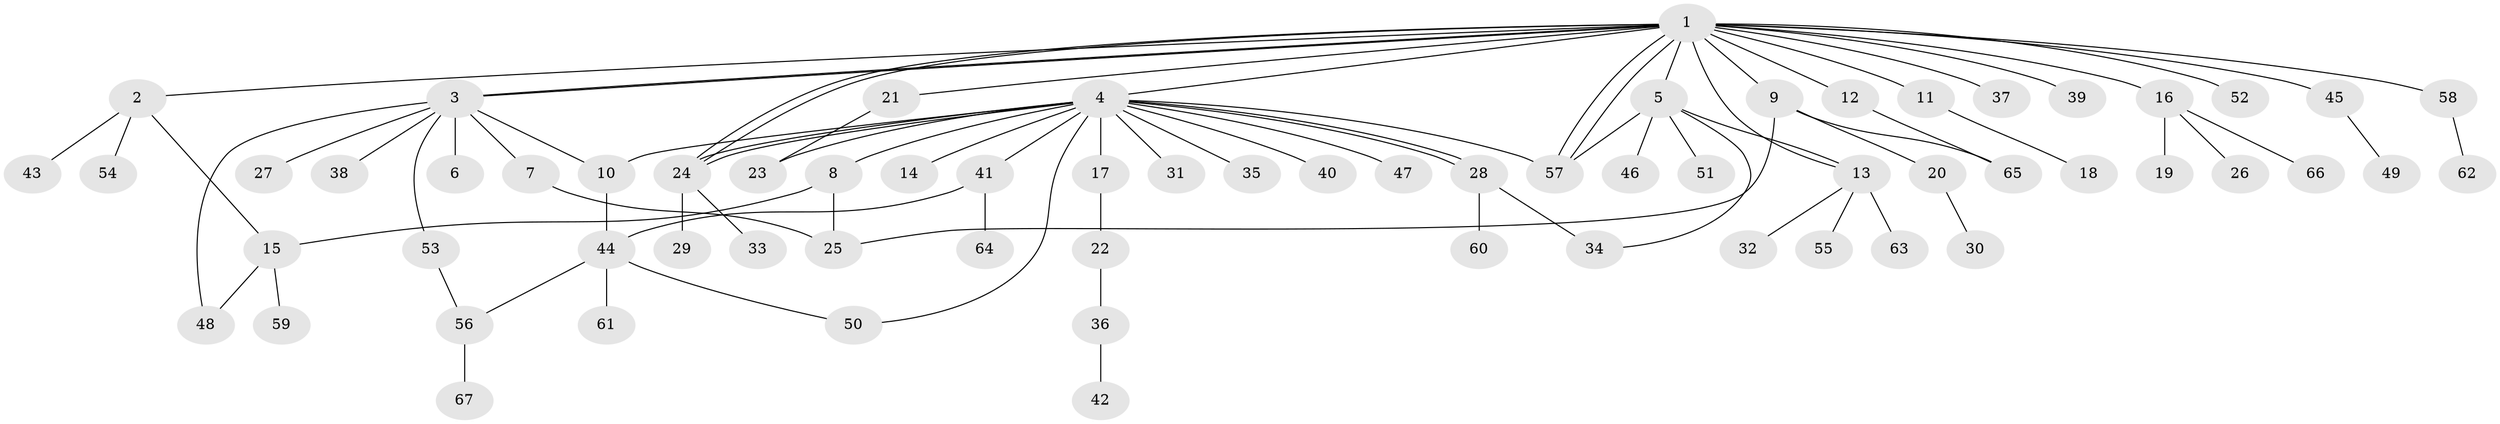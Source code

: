 // coarse degree distribution, {1: 0.9090909090909091, 20: 0.030303030303030304, 3: 0.030303030303030304, 11: 0.030303030303030304}
// Generated by graph-tools (version 1.1) at 2025/51/03/04/25 21:51:24]
// undirected, 67 vertices, 86 edges
graph export_dot {
graph [start="1"]
  node [color=gray90,style=filled];
  1;
  2;
  3;
  4;
  5;
  6;
  7;
  8;
  9;
  10;
  11;
  12;
  13;
  14;
  15;
  16;
  17;
  18;
  19;
  20;
  21;
  22;
  23;
  24;
  25;
  26;
  27;
  28;
  29;
  30;
  31;
  32;
  33;
  34;
  35;
  36;
  37;
  38;
  39;
  40;
  41;
  42;
  43;
  44;
  45;
  46;
  47;
  48;
  49;
  50;
  51;
  52;
  53;
  54;
  55;
  56;
  57;
  58;
  59;
  60;
  61;
  62;
  63;
  64;
  65;
  66;
  67;
  1 -- 2;
  1 -- 3;
  1 -- 3;
  1 -- 4;
  1 -- 5;
  1 -- 9;
  1 -- 11;
  1 -- 12;
  1 -- 13;
  1 -- 16;
  1 -- 21;
  1 -- 24;
  1 -- 24;
  1 -- 37;
  1 -- 39;
  1 -- 45;
  1 -- 52;
  1 -- 57;
  1 -- 57;
  1 -- 58;
  2 -- 15;
  2 -- 43;
  2 -- 54;
  3 -- 6;
  3 -- 7;
  3 -- 10;
  3 -- 27;
  3 -- 38;
  3 -- 48;
  3 -- 53;
  4 -- 8;
  4 -- 10;
  4 -- 14;
  4 -- 17;
  4 -- 23;
  4 -- 24;
  4 -- 24;
  4 -- 28;
  4 -- 28;
  4 -- 31;
  4 -- 35;
  4 -- 40;
  4 -- 41;
  4 -- 47;
  4 -- 50;
  4 -- 57;
  5 -- 13;
  5 -- 34;
  5 -- 46;
  5 -- 51;
  5 -- 57;
  7 -- 25;
  8 -- 15;
  8 -- 25;
  9 -- 20;
  9 -- 25;
  9 -- 65;
  10 -- 44;
  11 -- 18;
  12 -- 65;
  13 -- 32;
  13 -- 55;
  13 -- 63;
  15 -- 48;
  15 -- 59;
  16 -- 19;
  16 -- 26;
  16 -- 66;
  17 -- 22;
  20 -- 30;
  21 -- 23;
  22 -- 36;
  24 -- 29;
  24 -- 33;
  28 -- 34;
  28 -- 60;
  36 -- 42;
  41 -- 44;
  41 -- 64;
  44 -- 50;
  44 -- 56;
  44 -- 61;
  45 -- 49;
  53 -- 56;
  56 -- 67;
  58 -- 62;
}
